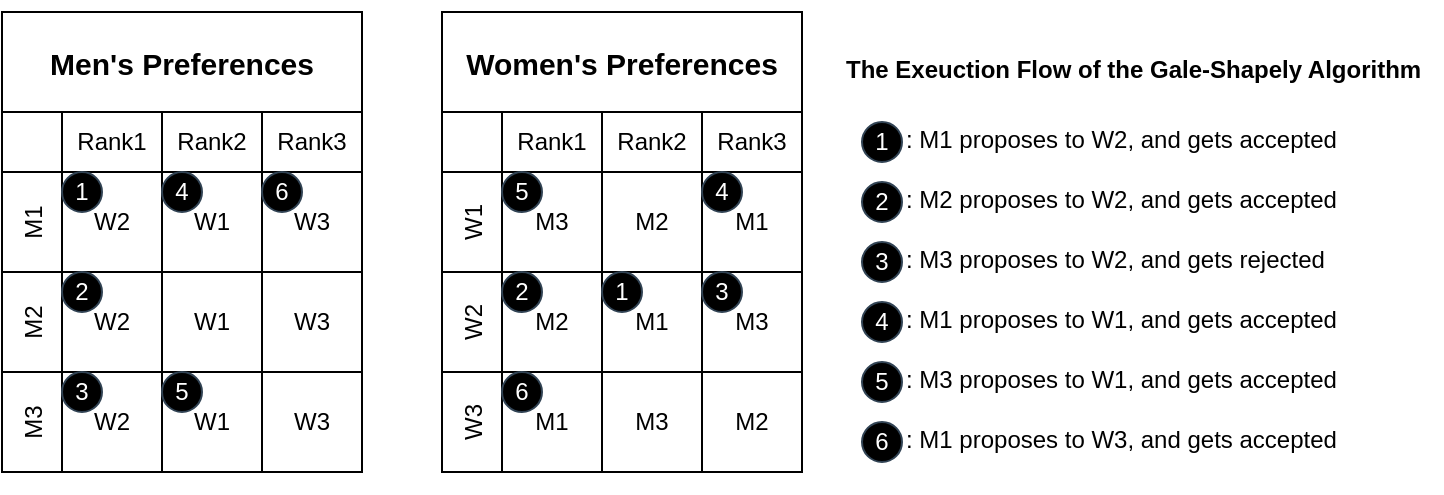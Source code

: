 <mxfile version="24.5.2" type="github">
  <diagram name="Stable Marriage Problem" id="s8X7-v9FQyKSOPcqxur2">
    <mxGraphModel dx="746" dy="869" grid="1" gridSize="10" guides="1" tooltips="1" connect="1" arrows="1" fold="1" page="1" pageScale="1" pageWidth="827" pageHeight="1169" math="0" shadow="0">
      <root>
        <mxCell id="0" />
        <mxCell id="1" parent="0" />
        <mxCell id="vRMMPjkELj0up87t_VbI-81" value="Men&#39;s Preferences" style="shape=table;startSize=50;container=1;collapsible=0;childLayout=tableLayout;resizeLast=0;resizeLastRow=0;fontStyle=1;fontSize=15;" vertex="1" parent="1">
          <mxGeometry x="70" y="150" width="180" height="230" as="geometry" />
        </mxCell>
        <mxCell id="vRMMPjkELj0up87t_VbI-82" value="" style="shape=tableRow;horizontal=0;startSize=30;swimlaneHead=0;swimlaneBody=0;strokeColor=inherit;top=0;left=0;bottom=0;right=0;collapsible=0;dropTarget=0;fillColor=none;points=[[0,0.5],[1,0.5]];portConstraint=eastwest;" vertex="1" parent="vRMMPjkELj0up87t_VbI-81">
          <mxGeometry y="50" width="180" height="30" as="geometry" />
        </mxCell>
        <mxCell id="vRMMPjkELj0up87t_VbI-83" value="Rank1" style="shape=partialRectangle;html=1;whiteSpace=wrap;connectable=0;strokeColor=inherit;overflow=hidden;fillColor=none;top=0;left=0;bottom=0;right=0;pointerEvents=1;" vertex="1" parent="vRMMPjkELj0up87t_VbI-82">
          <mxGeometry x="30" width="50" height="30" as="geometry">
            <mxRectangle width="50" height="30" as="alternateBounds" />
          </mxGeometry>
        </mxCell>
        <mxCell id="vRMMPjkELj0up87t_VbI-84" value="Rank2" style="shape=partialRectangle;html=1;whiteSpace=wrap;connectable=0;strokeColor=inherit;overflow=hidden;fillColor=none;top=0;left=0;bottom=0;right=0;pointerEvents=1;" vertex="1" parent="vRMMPjkELj0up87t_VbI-82">
          <mxGeometry x="80" width="50" height="30" as="geometry">
            <mxRectangle width="50" height="30" as="alternateBounds" />
          </mxGeometry>
        </mxCell>
        <mxCell id="vRMMPjkELj0up87t_VbI-85" value="Rank3" style="shape=partialRectangle;html=1;whiteSpace=wrap;connectable=0;strokeColor=inherit;overflow=hidden;fillColor=none;top=0;left=0;bottom=0;right=0;pointerEvents=1;strokeWidth=1;resizeWidth=1;resizeHeight=1;" vertex="1" parent="vRMMPjkELj0up87t_VbI-82">
          <mxGeometry x="130" width="50" height="30" as="geometry">
            <mxRectangle width="50" height="30" as="alternateBounds" />
          </mxGeometry>
        </mxCell>
        <mxCell id="vRMMPjkELj0up87t_VbI-86" value="M1" style="shape=tableRow;horizontal=0;startSize=30;swimlaneHead=0;swimlaneBody=0;strokeColor=inherit;top=0;left=0;bottom=0;right=0;collapsible=0;dropTarget=0;fillColor=none;points=[[0,0.5],[1,0.5]];portConstraint=eastwest;" vertex="1" parent="vRMMPjkELj0up87t_VbI-81">
          <mxGeometry y="80" width="180" height="50" as="geometry" />
        </mxCell>
        <mxCell id="vRMMPjkELj0up87t_VbI-87" value="W2" style="shape=partialRectangle;html=1;whiteSpace=wrap;connectable=0;overflow=hidden;top=0;left=0;bottom=0;right=0;pointerEvents=1;strokeColor=default;fillColor=none;" vertex="1" parent="vRMMPjkELj0up87t_VbI-86">
          <mxGeometry x="30" width="50" height="50" as="geometry">
            <mxRectangle width="50" height="50" as="alternateBounds" />
          </mxGeometry>
        </mxCell>
        <mxCell id="vRMMPjkELj0up87t_VbI-88" value="W1" style="shape=partialRectangle;html=1;whiteSpace=wrap;connectable=0;overflow=hidden;top=0;left=0;bottom=0;right=0;pointerEvents=1;fillColor=none;labelBackgroundColor=none;labelBorderColor=none;strokeColor=default;shadow=0;resizable=1;resizeWidth=0;metaEdit=0;backgroundOutline=0;" vertex="1" parent="vRMMPjkELj0up87t_VbI-86">
          <mxGeometry x="80" width="50" height="50" as="geometry">
            <mxRectangle width="50" height="50" as="alternateBounds" />
          </mxGeometry>
        </mxCell>
        <mxCell id="vRMMPjkELj0up87t_VbI-89" value="W3" style="shape=partialRectangle;html=1;whiteSpace=wrap;connectable=0;overflow=hidden;top=0;left=0;bottom=0;right=0;pointerEvents=1;fillColor=none;" vertex="1" parent="vRMMPjkELj0up87t_VbI-86">
          <mxGeometry x="130" width="50" height="50" as="geometry">
            <mxRectangle width="50" height="50" as="alternateBounds" />
          </mxGeometry>
        </mxCell>
        <mxCell id="vRMMPjkELj0up87t_VbI-90" value="M2" style="shape=tableRow;horizontal=0;startSize=30;swimlaneHead=0;swimlaneBody=0;strokeColor=inherit;top=0;left=0;bottom=0;right=0;collapsible=0;dropTarget=0;fillColor=none;points=[[0,0.5],[1,0.5]];portConstraint=eastwest;" vertex="1" parent="vRMMPjkELj0up87t_VbI-81">
          <mxGeometry y="130" width="180" height="50" as="geometry" />
        </mxCell>
        <mxCell id="vRMMPjkELj0up87t_VbI-91" value="W2" style="shape=partialRectangle;html=1;whiteSpace=wrap;connectable=0;overflow=hidden;top=0;left=0;bottom=0;right=0;pointerEvents=1;strokeOpacity=100;fillColor=none;" vertex="1" parent="vRMMPjkELj0up87t_VbI-90">
          <mxGeometry x="30" width="50" height="50" as="geometry">
            <mxRectangle width="50" height="50" as="alternateBounds" />
          </mxGeometry>
        </mxCell>
        <mxCell id="vRMMPjkELj0up87t_VbI-92" value="W1" style="shape=partialRectangle;html=1;whiteSpace=wrap;connectable=0;strokeColor=inherit;overflow=hidden;fillColor=none;top=0;left=0;bottom=0;right=0;pointerEvents=1;" vertex="1" parent="vRMMPjkELj0up87t_VbI-90">
          <mxGeometry x="80" width="50" height="50" as="geometry">
            <mxRectangle width="50" height="50" as="alternateBounds" />
          </mxGeometry>
        </mxCell>
        <mxCell id="vRMMPjkELj0up87t_VbI-93" value="W3" style="shape=partialRectangle;html=1;whiteSpace=wrap;connectable=0;strokeColor=inherit;overflow=hidden;fillColor=none;top=0;left=0;bottom=0;right=0;pointerEvents=1;" vertex="1" parent="vRMMPjkELj0up87t_VbI-90">
          <mxGeometry x="130" width="50" height="50" as="geometry">
            <mxRectangle width="50" height="50" as="alternateBounds" />
          </mxGeometry>
        </mxCell>
        <mxCell id="vRMMPjkELj0up87t_VbI-100" value="M3" style="shape=tableRow;horizontal=0;startSize=30;swimlaneHead=0;swimlaneBody=0;strokeColor=inherit;top=0;left=0;bottom=0;right=0;collapsible=0;dropTarget=0;fillColor=none;points=[[0,0.5],[1,0.5]];portConstraint=eastwest;" vertex="1" parent="vRMMPjkELj0up87t_VbI-81">
          <mxGeometry y="180" width="180" height="50" as="geometry" />
        </mxCell>
        <mxCell id="vRMMPjkELj0up87t_VbI-101" value="W2" style="shape=partialRectangle;html=1;whiteSpace=wrap;connectable=0;overflow=hidden;top=0;left=0;bottom=0;right=0;pointerEvents=1;fillColor=none;" vertex="1" parent="vRMMPjkELj0up87t_VbI-100">
          <mxGeometry x="30" width="50" height="50" as="geometry">
            <mxRectangle width="50" height="50" as="alternateBounds" />
          </mxGeometry>
        </mxCell>
        <mxCell id="vRMMPjkELj0up87t_VbI-102" value="W1" style="shape=partialRectangle;html=1;whiteSpace=wrap;connectable=0;overflow=hidden;top=0;left=0;bottom=0;right=0;pointerEvents=1;fillColor=none;" vertex="1" parent="vRMMPjkELj0up87t_VbI-100">
          <mxGeometry x="80" width="50" height="50" as="geometry">
            <mxRectangle width="50" height="50" as="alternateBounds" />
          </mxGeometry>
        </mxCell>
        <mxCell id="vRMMPjkELj0up87t_VbI-103" value="W3" style="shape=partialRectangle;html=1;whiteSpace=wrap;connectable=0;strokeColor=inherit;overflow=hidden;fillColor=none;top=0;left=0;bottom=0;right=0;pointerEvents=1;" vertex="1" parent="vRMMPjkELj0up87t_VbI-100">
          <mxGeometry x="130" width="50" height="50" as="geometry">
            <mxRectangle width="50" height="50" as="alternateBounds" />
          </mxGeometry>
        </mxCell>
        <mxCell id="vRMMPjkELj0up87t_VbI-108" value="Women&#39;s Preferences" style="shape=table;startSize=50;container=1;collapsible=0;childLayout=tableLayout;resizeLast=0;resizeLastRow=0;fontStyle=1;fontSize=15;" vertex="1" parent="1">
          <mxGeometry x="290" y="150" width="180" height="230" as="geometry" />
        </mxCell>
        <mxCell id="vRMMPjkELj0up87t_VbI-109" value="" style="shape=tableRow;horizontal=0;startSize=30;swimlaneHead=0;swimlaneBody=0;strokeColor=inherit;top=0;left=0;bottom=0;right=0;collapsible=0;dropTarget=0;fillColor=none;points=[[0,0.5],[1,0.5]];portConstraint=eastwest;" vertex="1" parent="vRMMPjkELj0up87t_VbI-108">
          <mxGeometry y="50" width="180" height="30" as="geometry" />
        </mxCell>
        <mxCell id="vRMMPjkELj0up87t_VbI-110" value="Rank1" style="shape=partialRectangle;html=1;whiteSpace=wrap;connectable=0;strokeColor=inherit;overflow=hidden;fillColor=none;top=0;left=0;bottom=0;right=0;pointerEvents=1;" vertex="1" parent="vRMMPjkELj0up87t_VbI-109">
          <mxGeometry x="30" width="50" height="30" as="geometry">
            <mxRectangle width="50" height="30" as="alternateBounds" />
          </mxGeometry>
        </mxCell>
        <mxCell id="vRMMPjkELj0up87t_VbI-111" value="Rank2" style="shape=partialRectangle;html=1;whiteSpace=wrap;connectable=0;strokeColor=inherit;overflow=hidden;fillColor=none;top=0;left=0;bottom=0;right=0;pointerEvents=1;" vertex="1" parent="vRMMPjkELj0up87t_VbI-109">
          <mxGeometry x="80" width="50" height="30" as="geometry">
            <mxRectangle width="50" height="30" as="alternateBounds" />
          </mxGeometry>
        </mxCell>
        <mxCell id="vRMMPjkELj0up87t_VbI-112" value="Rank3" style="shape=partialRectangle;html=1;whiteSpace=wrap;connectable=0;strokeColor=inherit;overflow=hidden;fillColor=none;top=0;left=0;bottom=0;right=0;pointerEvents=1;strokeWidth=1;resizeWidth=1;resizeHeight=1;" vertex="1" parent="vRMMPjkELj0up87t_VbI-109">
          <mxGeometry x="130" width="50" height="30" as="geometry">
            <mxRectangle width="50" height="30" as="alternateBounds" />
          </mxGeometry>
        </mxCell>
        <mxCell id="vRMMPjkELj0up87t_VbI-113" value="W1" style="shape=tableRow;horizontal=0;startSize=30;swimlaneHead=0;swimlaneBody=0;strokeColor=inherit;top=0;left=0;bottom=0;right=0;collapsible=0;dropTarget=0;fillColor=none;points=[[0,0.5],[1,0.5]];portConstraint=eastwest;" vertex="1" parent="vRMMPjkELj0up87t_VbI-108">
          <mxGeometry y="80" width="180" height="50" as="geometry" />
        </mxCell>
        <mxCell id="vRMMPjkELj0up87t_VbI-114" value="M3" style="shape=partialRectangle;html=1;whiteSpace=wrap;connectable=0;strokeColor=inherit;overflow=hidden;fillColor=none;top=0;left=0;bottom=0;right=0;pointerEvents=1;" vertex="1" parent="vRMMPjkELj0up87t_VbI-113">
          <mxGeometry x="30" width="50" height="50" as="geometry">
            <mxRectangle width="50" height="50" as="alternateBounds" />
          </mxGeometry>
        </mxCell>
        <mxCell id="vRMMPjkELj0up87t_VbI-115" value="M2" style="shape=partialRectangle;html=1;whiteSpace=wrap;connectable=0;strokeColor=inherit;overflow=hidden;fillColor=none;top=0;left=0;bottom=0;right=0;pointerEvents=1;" vertex="1" parent="vRMMPjkELj0up87t_VbI-113">
          <mxGeometry x="80" width="50" height="50" as="geometry">
            <mxRectangle width="50" height="50" as="alternateBounds" />
          </mxGeometry>
        </mxCell>
        <mxCell id="vRMMPjkELj0up87t_VbI-116" value="M1" style="shape=partialRectangle;html=1;whiteSpace=wrap;connectable=0;strokeColor=inherit;overflow=hidden;fillColor=none;top=0;left=0;bottom=0;right=0;pointerEvents=1;" vertex="1" parent="vRMMPjkELj0up87t_VbI-113">
          <mxGeometry x="130" width="50" height="50" as="geometry">
            <mxRectangle width="50" height="50" as="alternateBounds" />
          </mxGeometry>
        </mxCell>
        <mxCell id="vRMMPjkELj0up87t_VbI-117" value="W2" style="shape=tableRow;horizontal=0;startSize=30;swimlaneHead=0;swimlaneBody=0;strokeColor=inherit;top=0;left=0;bottom=0;right=0;collapsible=0;dropTarget=0;fillColor=none;points=[[0,0.5],[1,0.5]];portConstraint=eastwest;" vertex="1" parent="vRMMPjkELj0up87t_VbI-108">
          <mxGeometry y="130" width="180" height="50" as="geometry" />
        </mxCell>
        <mxCell id="vRMMPjkELj0up87t_VbI-118" value="M2" style="shape=partialRectangle;html=1;whiteSpace=wrap;connectable=0;strokeColor=inherit;overflow=hidden;fillColor=none;top=0;left=0;bottom=0;right=0;pointerEvents=1;" vertex="1" parent="vRMMPjkELj0up87t_VbI-117">
          <mxGeometry x="30" width="50" height="50" as="geometry">
            <mxRectangle width="50" height="50" as="alternateBounds" />
          </mxGeometry>
        </mxCell>
        <mxCell id="vRMMPjkELj0up87t_VbI-119" value="M1" style="shape=partialRectangle;html=1;whiteSpace=wrap;connectable=0;strokeColor=inherit;overflow=hidden;fillColor=none;top=0;left=0;bottom=0;right=0;pointerEvents=1;" vertex="1" parent="vRMMPjkELj0up87t_VbI-117">
          <mxGeometry x="80" width="50" height="50" as="geometry">
            <mxRectangle width="50" height="50" as="alternateBounds" />
          </mxGeometry>
        </mxCell>
        <mxCell id="vRMMPjkELj0up87t_VbI-120" value="M3" style="shape=partialRectangle;html=1;whiteSpace=wrap;connectable=0;strokeColor=inherit;overflow=hidden;fillColor=none;top=0;left=0;bottom=0;right=0;pointerEvents=1;" vertex="1" parent="vRMMPjkELj0up87t_VbI-117">
          <mxGeometry x="130" width="50" height="50" as="geometry">
            <mxRectangle width="50" height="50" as="alternateBounds" />
          </mxGeometry>
        </mxCell>
        <mxCell id="vRMMPjkELj0up87t_VbI-121" value="W3" style="shape=tableRow;horizontal=0;startSize=30;swimlaneHead=0;swimlaneBody=0;strokeColor=inherit;top=0;left=0;bottom=0;right=0;collapsible=0;dropTarget=0;fillColor=none;points=[[0,0.5],[1,0.5]];portConstraint=eastwest;" vertex="1" parent="vRMMPjkELj0up87t_VbI-108">
          <mxGeometry y="180" width="180" height="50" as="geometry" />
        </mxCell>
        <mxCell id="vRMMPjkELj0up87t_VbI-122" value="M1" style="shape=partialRectangle;html=1;whiteSpace=wrap;connectable=0;strokeColor=inherit;overflow=hidden;fillColor=none;top=0;left=0;bottom=0;right=0;pointerEvents=1;" vertex="1" parent="vRMMPjkELj0up87t_VbI-121">
          <mxGeometry x="30" width="50" height="50" as="geometry">
            <mxRectangle width="50" height="50" as="alternateBounds" />
          </mxGeometry>
        </mxCell>
        <mxCell id="vRMMPjkELj0up87t_VbI-123" value="M3" style="shape=partialRectangle;html=1;whiteSpace=wrap;connectable=0;strokeColor=inherit;overflow=hidden;fillColor=none;top=0;left=0;bottom=0;right=0;pointerEvents=1;" vertex="1" parent="vRMMPjkELj0up87t_VbI-121">
          <mxGeometry x="80" width="50" height="50" as="geometry">
            <mxRectangle width="50" height="50" as="alternateBounds" />
          </mxGeometry>
        </mxCell>
        <mxCell id="vRMMPjkELj0up87t_VbI-124" value="M2" style="shape=partialRectangle;html=1;whiteSpace=wrap;connectable=0;strokeColor=inherit;overflow=hidden;fillColor=none;top=0;left=0;bottom=0;right=0;pointerEvents=1;" vertex="1" parent="vRMMPjkELj0up87t_VbI-121">
          <mxGeometry x="130" width="50" height="50" as="geometry">
            <mxRectangle width="50" height="50" as="alternateBounds" />
          </mxGeometry>
        </mxCell>
        <mxCell id="vRMMPjkELj0up87t_VbI-125" value="1" style="ellipse;whiteSpace=wrap;html=1;aspect=fixed;strokeColor=#314354;align=center;verticalAlign=middle;fontFamily=Helvetica;fontSize=12;fillColor=#000000;fontColor=#ffffff;" vertex="1" parent="1">
          <mxGeometry x="100" y="230" width="20" height="20" as="geometry" />
        </mxCell>
        <mxCell id="vRMMPjkELj0up87t_VbI-126" value="2" style="ellipse;whiteSpace=wrap;html=1;aspect=fixed;strokeColor=#314354;align=center;verticalAlign=middle;fontFamily=Helvetica;fontSize=12;fillColor=#000000;fontColor=#ffffff;" vertex="1" parent="1">
          <mxGeometry x="100" y="280" width="20" height="20" as="geometry" />
        </mxCell>
        <mxCell id="vRMMPjkELj0up87t_VbI-127" value="3" style="ellipse;whiteSpace=wrap;html=1;aspect=fixed;strokeColor=#314354;align=center;verticalAlign=middle;fontFamily=Helvetica;fontSize=12;fillColor=#000000;fontColor=#ffffff;" vertex="1" parent="1">
          <mxGeometry x="100" y="330" width="20" height="20" as="geometry" />
        </mxCell>
        <mxCell id="vRMMPjkELj0up87t_VbI-128" value="4" style="ellipse;whiteSpace=wrap;html=1;aspect=fixed;strokeColor=#314354;align=center;verticalAlign=middle;fontFamily=Helvetica;fontSize=12;fillColor=#000000;fontColor=#ffffff;" vertex="1" parent="1">
          <mxGeometry x="150" y="230" width="20" height="20" as="geometry" />
        </mxCell>
        <mxCell id="vRMMPjkELj0up87t_VbI-129" value="5" style="ellipse;whiteSpace=wrap;html=1;aspect=fixed;strokeColor=#314354;align=center;verticalAlign=middle;fontFamily=Helvetica;fontSize=12;fillColor=#000000;fontColor=#ffffff;" vertex="1" parent="1">
          <mxGeometry x="150" y="330" width="20" height="20" as="geometry" />
        </mxCell>
        <mxCell id="vRMMPjkELj0up87t_VbI-130" value="6" style="ellipse;whiteSpace=wrap;html=1;aspect=fixed;strokeColor=#314354;align=center;verticalAlign=middle;fontFamily=Helvetica;fontSize=12;fillColor=#000000;fontColor=#ffffff;" vertex="1" parent="1">
          <mxGeometry x="200" y="230" width="20" height="20" as="geometry" />
        </mxCell>
        <mxCell id="vRMMPjkELj0up87t_VbI-132" value="2" style="ellipse;whiteSpace=wrap;html=1;aspect=fixed;strokeColor=#314354;align=center;verticalAlign=middle;fontFamily=Helvetica;fontSize=12;fillColor=#000000;fontColor=#ffffff;" vertex="1" parent="1">
          <mxGeometry x="320" y="280" width="20" height="20" as="geometry" />
        </mxCell>
        <mxCell id="vRMMPjkELj0up87t_VbI-133" value="1" style="ellipse;whiteSpace=wrap;html=1;aspect=fixed;strokeColor=#314354;align=center;verticalAlign=middle;fontFamily=Helvetica;fontSize=12;fillColor=#000000;fontColor=#ffffff;" vertex="1" parent="1">
          <mxGeometry x="370" y="280" width="20" height="20" as="geometry" />
        </mxCell>
        <mxCell id="vRMMPjkELj0up87t_VbI-134" value="3" style="ellipse;whiteSpace=wrap;html=1;aspect=fixed;strokeColor=#314354;align=center;verticalAlign=middle;fontFamily=Helvetica;fontSize=12;fillColor=#000000;fontColor=#ffffff;" vertex="1" parent="1">
          <mxGeometry x="420" y="280" width="20" height="20" as="geometry" />
        </mxCell>
        <mxCell id="vRMMPjkELj0up87t_VbI-135" value="4" style="ellipse;whiteSpace=wrap;html=1;aspect=fixed;strokeColor=#314354;align=center;verticalAlign=middle;fontFamily=Helvetica;fontSize=12;fillColor=#000000;fontColor=#ffffff;" vertex="1" parent="1">
          <mxGeometry x="420" y="230" width="20" height="20" as="geometry" />
        </mxCell>
        <mxCell id="vRMMPjkELj0up87t_VbI-136" value="5" style="ellipse;whiteSpace=wrap;html=1;aspect=fixed;strokeColor=#314354;align=center;verticalAlign=middle;fontFamily=Helvetica;fontSize=12;fillColor=#000000;fontColor=#ffffff;" vertex="1" parent="1">
          <mxGeometry x="320" y="230" width="20" height="20" as="geometry" />
        </mxCell>
        <mxCell id="vRMMPjkELj0up87t_VbI-137" value="6" style="ellipse;whiteSpace=wrap;html=1;aspect=fixed;strokeColor=#314354;align=center;verticalAlign=middle;fontFamily=Helvetica;fontSize=12;fillColor=#000000;fontColor=#ffffff;" vertex="1" parent="1">
          <mxGeometry x="320" y="330" width="20" height="20" as="geometry" />
        </mxCell>
        <mxCell id="vRMMPjkELj0up87t_VbI-138" value="&lt;h1&gt;&lt;font style=&quot;font-size: 12px;&quot;&gt;The Exeuction Flow of the Gale-Shapely Algorithm&lt;/font&gt;&lt;/h1&gt;" style="text;strokeColor=none;align=left;fillColor=none;html=1;verticalAlign=middle;whiteSpace=wrap;rounded=0;fontFamily=Helvetica;fontSize=12;fontColor=default;" vertex="1" parent="1">
          <mxGeometry x="490" y="160" width="300" height="30" as="geometry" />
        </mxCell>
        <mxCell id="vRMMPjkELj0up87t_VbI-142" value="1" style="ellipse;whiteSpace=wrap;html=1;aspect=fixed;strokeColor=#314354;align=center;verticalAlign=middle;fontFamily=Helvetica;fontSize=12;fillColor=#000000;fontColor=#ffffff;" vertex="1" parent="1">
          <mxGeometry x="500" y="205" width="20" height="20" as="geometry" />
        </mxCell>
        <mxCell id="vRMMPjkELj0up87t_VbI-143" value="2" style="ellipse;whiteSpace=wrap;html=1;aspect=fixed;strokeColor=#314354;align=center;verticalAlign=middle;fontFamily=Helvetica;fontSize=12;fillColor=#000000;fontColor=#ffffff;" vertex="1" parent="1">
          <mxGeometry x="500" y="235" width="20" height="20" as="geometry" />
        </mxCell>
        <mxCell id="vRMMPjkELj0up87t_VbI-144" value="3" style="ellipse;whiteSpace=wrap;html=1;aspect=fixed;strokeColor=#314354;align=center;verticalAlign=middle;fontFamily=Helvetica;fontSize=12;fillColor=#000000;fontColor=#ffffff;" vertex="1" parent="1">
          <mxGeometry x="500" y="265" width="20" height="20" as="geometry" />
        </mxCell>
        <mxCell id="vRMMPjkELj0up87t_VbI-145" value="4" style="ellipse;whiteSpace=wrap;html=1;aspect=fixed;strokeColor=#314354;align=center;verticalAlign=middle;fontFamily=Helvetica;fontSize=12;fillColor=#000000;fontColor=#ffffff;" vertex="1" parent="1">
          <mxGeometry x="500" y="295" width="20" height="20" as="geometry" />
        </mxCell>
        <mxCell id="vRMMPjkELj0up87t_VbI-146" value="5" style="ellipse;whiteSpace=wrap;html=1;aspect=fixed;strokeColor=#314354;align=center;verticalAlign=middle;fontFamily=Helvetica;fontSize=12;fillColor=#000000;fontColor=#ffffff;" vertex="1" parent="1">
          <mxGeometry x="500" y="325" width="20" height="20" as="geometry" />
        </mxCell>
        <mxCell id="vRMMPjkELj0up87t_VbI-147" value="6" style="ellipse;whiteSpace=wrap;html=1;aspect=fixed;strokeColor=#314354;align=center;verticalAlign=middle;fontFamily=Helvetica;fontSize=12;fillColor=#000000;fontColor=#ffffff;" vertex="1" parent="1">
          <mxGeometry x="500" y="355" width="20" height="20" as="geometry" />
        </mxCell>
        <mxCell id="vRMMPjkELj0up87t_VbI-148" value="&lt;h1&gt;&lt;span style=&quot;font-size: 12px; font-weight: 400;&quot;&gt;: M1 proposes to W2, and gets accepted&lt;/span&gt;&lt;/h1&gt;" style="text;strokeColor=none;align=left;fillColor=none;html=1;verticalAlign=middle;whiteSpace=wrap;rounded=0;fontFamily=Helvetica;fontSize=12;fontColor=default;" vertex="1" parent="1">
          <mxGeometry x="520" y="195" width="230" height="30" as="geometry" />
        </mxCell>
        <mxCell id="vRMMPjkELj0up87t_VbI-159" value="&lt;h1&gt;&lt;span style=&quot;font-size: 12px; font-weight: 400;&quot;&gt;: M2 proposes to W2, and gets accepted&lt;/span&gt;&lt;/h1&gt;" style="text;strokeColor=none;align=left;fillColor=none;html=1;verticalAlign=middle;whiteSpace=wrap;rounded=0;fontFamily=Helvetica;fontSize=12;fontColor=default;" vertex="1" parent="1">
          <mxGeometry x="520" y="225" width="230" height="30" as="geometry" />
        </mxCell>
        <mxCell id="vRMMPjkELj0up87t_VbI-160" value="&lt;h1&gt;&lt;span style=&quot;font-size: 12px; font-weight: 400;&quot;&gt;: M3 proposes to W2, and gets rejected&lt;/span&gt;&lt;/h1&gt;" style="text;strokeColor=none;align=left;fillColor=none;html=1;verticalAlign=middle;whiteSpace=wrap;rounded=0;fontFamily=Helvetica;fontSize=12;fontColor=default;" vertex="1" parent="1">
          <mxGeometry x="520" y="255" width="230" height="30" as="geometry" />
        </mxCell>
        <mxCell id="vRMMPjkELj0up87t_VbI-161" value="&lt;h1&gt;&lt;span style=&quot;font-size: 12px; font-weight: 400;&quot;&gt;: M1 proposes to W1, and gets accepted&lt;/span&gt;&lt;/h1&gt;" style="text;strokeColor=none;align=left;fillColor=none;html=1;verticalAlign=middle;whiteSpace=wrap;rounded=0;fontFamily=Helvetica;fontSize=12;fontColor=default;" vertex="1" parent="1">
          <mxGeometry x="520" y="285" width="230" height="30" as="geometry" />
        </mxCell>
        <mxCell id="vRMMPjkELj0up87t_VbI-162" value="&lt;h1&gt;&lt;span style=&quot;font-size: 12px; font-weight: 400;&quot;&gt;: M3 proposes to W1, and gets accepted&lt;/span&gt;&lt;/h1&gt;" style="text;strokeColor=none;align=left;fillColor=none;html=1;verticalAlign=middle;whiteSpace=wrap;rounded=0;fontFamily=Helvetica;fontSize=12;fontColor=default;" vertex="1" parent="1">
          <mxGeometry x="520" y="315" width="230" height="30" as="geometry" />
        </mxCell>
        <mxCell id="vRMMPjkELj0up87t_VbI-163" value="&lt;h1&gt;&lt;span style=&quot;font-size: 12px; font-weight: 400;&quot;&gt;: M1 proposes to W3, and gets accepted&lt;/span&gt;&lt;/h1&gt;" style="text;strokeColor=none;align=left;fillColor=none;html=1;verticalAlign=middle;whiteSpace=wrap;rounded=0;fontFamily=Helvetica;fontSize=12;fontColor=default;" vertex="1" parent="1">
          <mxGeometry x="520" y="345" width="230" height="30" as="geometry" />
        </mxCell>
      </root>
    </mxGraphModel>
  </diagram>
</mxfile>
